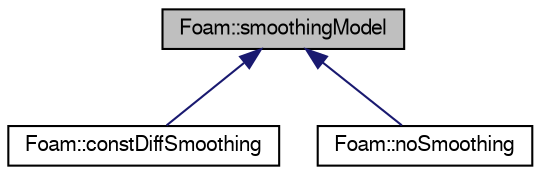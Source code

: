 digraph "Foam::smoothingModel"
{
  edge [fontname="FreeSans",fontsize="10",labelfontname="FreeSans",labelfontsize="10"];
  node [fontname="FreeSans",fontsize="10",shape=record];
  Node1 [label="Foam::smoothingModel",height=0.2,width=0.4,color="black", fillcolor="grey75", style="filled" fontcolor="black"];
  Node1 -> Node2 [dir="back",color="midnightblue",fontsize="10",style="solid",fontname="FreeSans"];
  Node2 [label="Foam::constDiffSmoothing",height=0.2,width=0.4,color="black", fillcolor="white", style="filled",URL="$classFoam_1_1constDiffSmoothing.html"];
  Node1 -> Node3 [dir="back",color="midnightblue",fontsize="10",style="solid",fontname="FreeSans"];
  Node3 [label="Foam::noSmoothing",height=0.2,width=0.4,color="black", fillcolor="white", style="filled",URL="$classFoam_1_1noSmoothing.html"];
}
